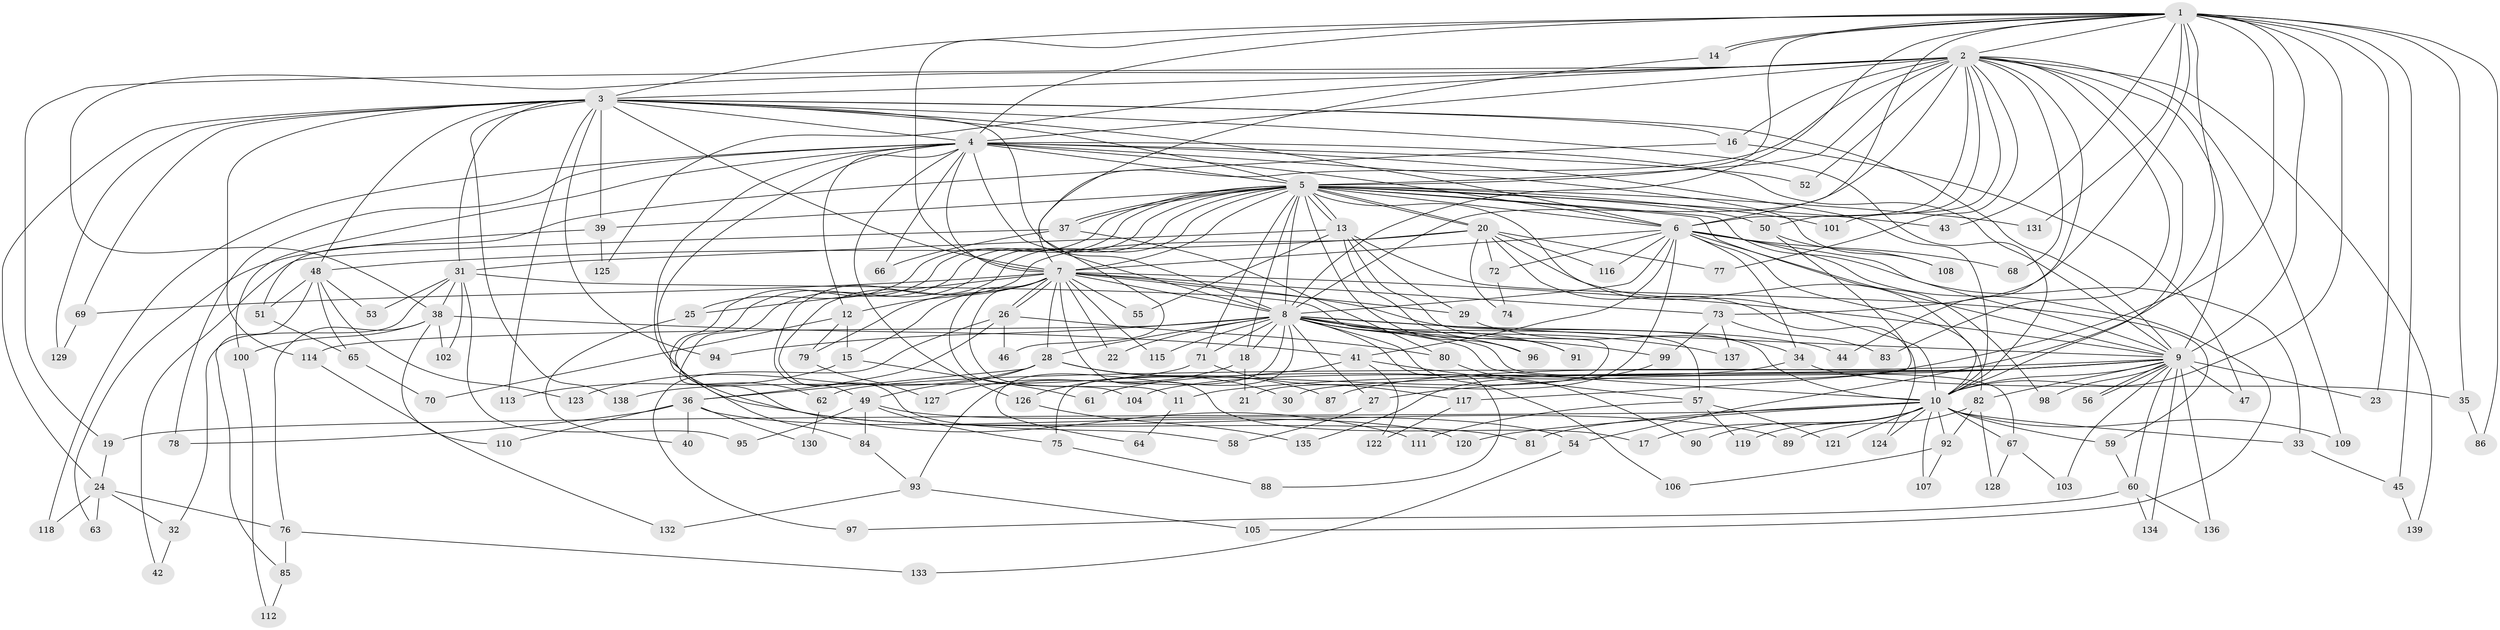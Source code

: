 // Generated by graph-tools (version 1.1) at 2025/25/03/09/25 03:25:38]
// undirected, 139 vertices, 303 edges
graph export_dot {
graph [start="1"]
  node [color=gray90,style=filled];
  1;
  2;
  3;
  4;
  5;
  6;
  7;
  8;
  9;
  10;
  11;
  12;
  13;
  14;
  15;
  16;
  17;
  18;
  19;
  20;
  21;
  22;
  23;
  24;
  25;
  26;
  27;
  28;
  29;
  30;
  31;
  32;
  33;
  34;
  35;
  36;
  37;
  38;
  39;
  40;
  41;
  42;
  43;
  44;
  45;
  46;
  47;
  48;
  49;
  50;
  51;
  52;
  53;
  54;
  55;
  56;
  57;
  58;
  59;
  60;
  61;
  62;
  63;
  64;
  65;
  66;
  67;
  68;
  69;
  70;
  71;
  72;
  73;
  74;
  75;
  76;
  77;
  78;
  79;
  80;
  81;
  82;
  83;
  84;
  85;
  86;
  87;
  88;
  89;
  90;
  91;
  92;
  93;
  94;
  95;
  96;
  97;
  98;
  99;
  100;
  101;
  102;
  103;
  104;
  105;
  106;
  107;
  108;
  109;
  110;
  111;
  112;
  113;
  114;
  115;
  116;
  117;
  118;
  119;
  120;
  121;
  122;
  123;
  124;
  125;
  126;
  127;
  128;
  129;
  130;
  131;
  132;
  133;
  134;
  135;
  136;
  137;
  138;
  139;
  1 -- 2;
  1 -- 3;
  1 -- 4;
  1 -- 5;
  1 -- 6;
  1 -- 7;
  1 -- 8;
  1 -- 9;
  1 -- 10;
  1 -- 14;
  1 -- 14;
  1 -- 23;
  1 -- 35;
  1 -- 43;
  1 -- 45;
  1 -- 54;
  1 -- 61;
  1 -- 73;
  1 -- 86;
  1 -- 131;
  2 -- 3;
  2 -- 4;
  2 -- 5;
  2 -- 6;
  2 -- 7;
  2 -- 8;
  2 -- 9;
  2 -- 10;
  2 -- 16;
  2 -- 19;
  2 -- 38;
  2 -- 44;
  2 -- 50;
  2 -- 52;
  2 -- 68;
  2 -- 77;
  2 -- 83;
  2 -- 101;
  2 -- 109;
  2 -- 125;
  2 -- 139;
  3 -- 4;
  3 -- 5;
  3 -- 6;
  3 -- 7;
  3 -- 8;
  3 -- 9;
  3 -- 10;
  3 -- 16;
  3 -- 24;
  3 -- 31;
  3 -- 39;
  3 -- 48;
  3 -- 69;
  3 -- 94;
  3 -- 113;
  3 -- 114;
  3 -- 129;
  3 -- 138;
  4 -- 5;
  4 -- 6;
  4 -- 7;
  4 -- 8;
  4 -- 9;
  4 -- 10;
  4 -- 12;
  4 -- 52;
  4 -- 66;
  4 -- 78;
  4 -- 81;
  4 -- 89;
  4 -- 100;
  4 -- 108;
  4 -- 118;
  4 -- 126;
  5 -- 6;
  5 -- 7;
  5 -- 8;
  5 -- 9;
  5 -- 10;
  5 -- 13;
  5 -- 13;
  5 -- 18;
  5 -- 20;
  5 -- 20;
  5 -- 25;
  5 -- 37;
  5 -- 37;
  5 -- 39;
  5 -- 43;
  5 -- 49;
  5 -- 50;
  5 -- 62;
  5 -- 71;
  5 -- 84;
  5 -- 96;
  5 -- 98;
  5 -- 101;
  5 -- 111;
  5 -- 131;
  6 -- 7;
  6 -- 8;
  6 -- 9;
  6 -- 10;
  6 -- 21;
  6 -- 33;
  6 -- 34;
  6 -- 41;
  6 -- 68;
  6 -- 72;
  6 -- 105;
  6 -- 116;
  7 -- 8;
  7 -- 9;
  7 -- 10;
  7 -- 11;
  7 -- 12;
  7 -- 15;
  7 -- 17;
  7 -- 22;
  7 -- 25;
  7 -- 26;
  7 -- 26;
  7 -- 28;
  7 -- 29;
  7 -- 55;
  7 -- 69;
  7 -- 73;
  7 -- 79;
  7 -- 104;
  7 -- 115;
  8 -- 9;
  8 -- 10;
  8 -- 18;
  8 -- 22;
  8 -- 27;
  8 -- 28;
  8 -- 44;
  8 -- 64;
  8 -- 67;
  8 -- 71;
  8 -- 88;
  8 -- 91;
  8 -- 93;
  8 -- 94;
  8 -- 96;
  8 -- 99;
  8 -- 106;
  8 -- 114;
  8 -- 115;
  8 -- 137;
  9 -- 10;
  9 -- 11;
  9 -- 23;
  9 -- 27;
  9 -- 30;
  9 -- 47;
  9 -- 56;
  9 -- 56;
  9 -- 60;
  9 -- 62;
  9 -- 82;
  9 -- 87;
  9 -- 98;
  9 -- 103;
  9 -- 134;
  9 -- 136;
  10 -- 17;
  10 -- 19;
  10 -- 33;
  10 -- 59;
  10 -- 67;
  10 -- 81;
  10 -- 90;
  10 -- 92;
  10 -- 107;
  10 -- 109;
  10 -- 119;
  10 -- 120;
  10 -- 121;
  10 -- 124;
  11 -- 64;
  12 -- 15;
  12 -- 70;
  12 -- 79;
  13 -- 29;
  13 -- 31;
  13 -- 55;
  13 -- 59;
  13 -- 75;
  13 -- 91;
  14 -- 46;
  15 -- 61;
  15 -- 113;
  16 -- 47;
  16 -- 51;
  18 -- 21;
  18 -- 127;
  19 -- 24;
  20 -- 48;
  20 -- 58;
  20 -- 72;
  20 -- 74;
  20 -- 77;
  20 -- 82;
  20 -- 116;
  20 -- 124;
  24 -- 32;
  24 -- 63;
  24 -- 76;
  24 -- 118;
  25 -- 40;
  26 -- 36;
  26 -- 46;
  26 -- 80;
  26 -- 97;
  27 -- 58;
  28 -- 30;
  28 -- 36;
  28 -- 49;
  28 -- 87;
  28 -- 123;
  29 -- 34;
  31 -- 32;
  31 -- 38;
  31 -- 53;
  31 -- 57;
  31 -- 95;
  31 -- 102;
  32 -- 42;
  33 -- 45;
  34 -- 35;
  34 -- 104;
  35 -- 86;
  36 -- 40;
  36 -- 78;
  36 -- 110;
  36 -- 120;
  36 -- 130;
  37 -- 42;
  37 -- 66;
  37 -- 80;
  38 -- 41;
  38 -- 76;
  38 -- 100;
  38 -- 102;
  38 -- 110;
  39 -- 63;
  39 -- 125;
  41 -- 57;
  41 -- 122;
  41 -- 126;
  45 -- 139;
  48 -- 51;
  48 -- 53;
  48 -- 65;
  48 -- 85;
  48 -- 123;
  49 -- 54;
  49 -- 75;
  49 -- 84;
  49 -- 95;
  50 -- 108;
  50 -- 117;
  51 -- 65;
  54 -- 133;
  57 -- 111;
  57 -- 119;
  57 -- 121;
  59 -- 60;
  60 -- 97;
  60 -- 134;
  60 -- 136;
  62 -- 130;
  65 -- 70;
  67 -- 103;
  67 -- 128;
  69 -- 129;
  71 -- 117;
  71 -- 138;
  72 -- 74;
  73 -- 83;
  73 -- 99;
  73 -- 137;
  75 -- 88;
  76 -- 85;
  76 -- 133;
  79 -- 127;
  80 -- 90;
  82 -- 89;
  82 -- 92;
  82 -- 128;
  84 -- 93;
  85 -- 112;
  92 -- 106;
  92 -- 107;
  93 -- 105;
  93 -- 132;
  99 -- 135;
  100 -- 112;
  114 -- 132;
  117 -- 122;
  126 -- 135;
}
